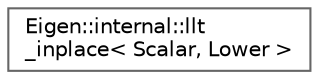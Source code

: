 digraph "类继承关系图"
{
 // LATEX_PDF_SIZE
  bgcolor="transparent";
  edge [fontname=Helvetica,fontsize=10,labelfontname=Helvetica,labelfontsize=10];
  node [fontname=Helvetica,fontsize=10,shape=box,height=0.2,width=0.4];
  rankdir="LR";
  Node0 [id="Node000000",label="Eigen::internal::llt\l_inplace\< Scalar, Lower \>",height=0.2,width=0.4,color="grey40", fillcolor="white", style="filled",URL="$struct_eigen_1_1internal_1_1llt__inplace_3_01_scalar_00_01_lower_01_4.html",tooltip=" "];
}
